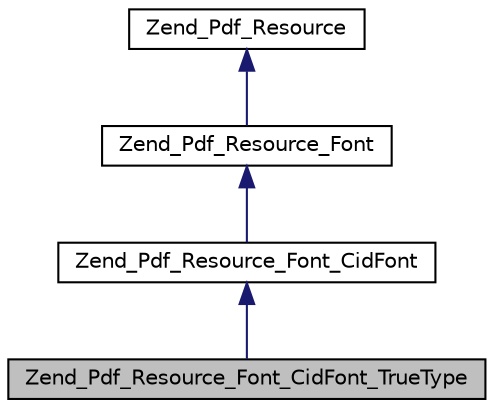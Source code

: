 digraph G
{
  edge [fontname="Helvetica",fontsize="10",labelfontname="Helvetica",labelfontsize="10"];
  node [fontname="Helvetica",fontsize="10",shape=record];
  Node1 [label="Zend_Pdf_Resource_Font_CidFont_TrueType",height=0.2,width=0.4,color="black", fillcolor="grey75", style="filled" fontcolor="black"];
  Node2 -> Node1 [dir="back",color="midnightblue",fontsize="10",style="solid",fontname="Helvetica"];
  Node2 [label="Zend_Pdf_Resource_Font_CidFont",height=0.2,width=0.4,color="black", fillcolor="white", style="filled",URL="$class_zend___pdf___resource___font___cid_font.html"];
  Node3 -> Node2 [dir="back",color="midnightblue",fontsize="10",style="solid",fontname="Helvetica"];
  Node3 [label="Zend_Pdf_Resource_Font",height=0.2,width=0.4,color="black", fillcolor="white", style="filled",URL="$class_zend___pdf___resource___font.html"];
  Node4 -> Node3 [dir="back",color="midnightblue",fontsize="10",style="solid",fontname="Helvetica"];
  Node4 [label="Zend_Pdf_Resource",height=0.2,width=0.4,color="black", fillcolor="white", style="filled",URL="$class_zend___pdf___resource.html"];
}
